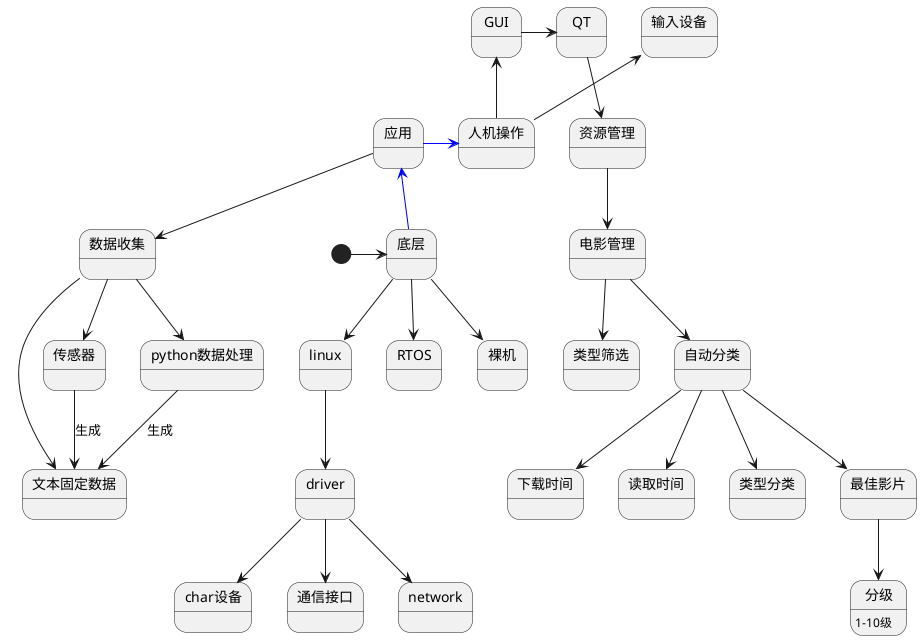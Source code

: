 @startuml
    [*] -r-> 底层
    底层 -u[#blue]-> 应用
    底层 --> linux
    linux --> driver
    driver --> char设备
    driver --> 通信接口
    driver --> network

    底层 --> RTOS
    底层 --> 裸机

    应用 -r[#blue]-> 人机操作
    人机操作 -u-> 输入设备
    应用 --> 数据收集
    数据收集 --> 传感器
    数据收集 --> 文本固定数据
    数据收集 --> python数据处理
    python数据处理 --> 文本固定数据: 生成
    传感器 --> 文本固定数据: 生成

    人机操作 -u-> GUI
    GUI -r-> QT

    QT --> 资源管理
    资源管理 --> 电影管理
    电影管理 --> 类型筛选
    电影管理 --> 自动分类
    自动分类 --> 下载时间
    自动分类 --> 读取时间
    自动分类 --> 类型分类
    自动分类 --> 最佳影片
    最佳影片 --> 分级
    分级 : 1-10级
@enduml